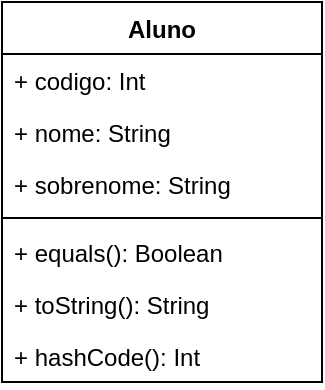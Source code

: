 <mxfile version="13.7.5" type="google"><diagram id="C5RBs43oDa-KdzZeNtuy" name="Page-1"><mxGraphModel dx="1102" dy="482" grid="1" gridSize="10" guides="1" tooltips="1" connect="1" arrows="1" fold="1" page="1" pageScale="1" pageWidth="827" pageHeight="1169" math="0" shadow="0"><root><mxCell id="WIyWlLk6GJQsqaUBKTNV-0"/><mxCell id="WIyWlLk6GJQsqaUBKTNV-1" parent="WIyWlLk6GJQsqaUBKTNV-0"/><mxCell id="T_922s3UGp3L7EfvBjby-0" value="Aluno" style="swimlane;fontStyle=1;align=center;verticalAlign=top;childLayout=stackLayout;horizontal=1;startSize=26;horizontalStack=0;resizeParent=1;resizeParentMax=0;resizeLast=0;collapsible=1;marginBottom=0;" vertex="1" parent="WIyWlLk6GJQsqaUBKTNV-1"><mxGeometry x="10" y="10" width="160" height="190" as="geometry"/></mxCell><mxCell id="T_922s3UGp3L7EfvBjby-5" value="+ codigo: Int" style="text;strokeColor=none;fillColor=none;align=left;verticalAlign=top;spacingLeft=4;spacingRight=4;overflow=hidden;rotatable=0;points=[[0,0.5],[1,0.5]];portConstraint=eastwest;" vertex="1" parent="T_922s3UGp3L7EfvBjby-0"><mxGeometry y="26" width="160" height="26" as="geometry"/></mxCell><mxCell id="T_922s3UGp3L7EfvBjby-1" value="+ nome: String" style="text;strokeColor=none;fillColor=none;align=left;verticalAlign=top;spacingLeft=4;spacingRight=4;overflow=hidden;rotatable=0;points=[[0,0.5],[1,0.5]];portConstraint=eastwest;" vertex="1" parent="T_922s3UGp3L7EfvBjby-0"><mxGeometry y="52" width="160" height="26" as="geometry"/></mxCell><mxCell id="T_922s3UGp3L7EfvBjby-4" value="+ sobrenome: String" style="text;strokeColor=none;fillColor=none;align=left;verticalAlign=top;spacingLeft=4;spacingRight=4;overflow=hidden;rotatable=0;points=[[0,0.5],[1,0.5]];portConstraint=eastwest;" vertex="1" parent="T_922s3UGp3L7EfvBjby-0"><mxGeometry y="78" width="160" height="26" as="geometry"/></mxCell><mxCell id="T_922s3UGp3L7EfvBjby-2" value="" style="line;strokeWidth=1;fillColor=none;align=left;verticalAlign=middle;spacingTop=-1;spacingLeft=3;spacingRight=3;rotatable=0;labelPosition=right;points=[];portConstraint=eastwest;" vertex="1" parent="T_922s3UGp3L7EfvBjby-0"><mxGeometry y="104" width="160" height="8" as="geometry"/></mxCell><mxCell id="T_922s3UGp3L7EfvBjby-3" value="+ equals(): Boolean" style="text;strokeColor=none;fillColor=none;align=left;verticalAlign=top;spacingLeft=4;spacingRight=4;overflow=hidden;rotatable=0;points=[[0,0.5],[1,0.5]];portConstraint=eastwest;" vertex="1" parent="T_922s3UGp3L7EfvBjby-0"><mxGeometry y="112" width="160" height="26" as="geometry"/></mxCell><mxCell id="T_922s3UGp3L7EfvBjby-6" value="+ toString(): String" style="text;strokeColor=none;fillColor=none;align=left;verticalAlign=top;spacingLeft=4;spacingRight=4;overflow=hidden;rotatable=0;points=[[0,0.5],[1,0.5]];portConstraint=eastwest;" vertex="1" parent="T_922s3UGp3L7EfvBjby-0"><mxGeometry y="138" width="160" height="26" as="geometry"/></mxCell><mxCell id="T_922s3UGp3L7EfvBjby-7" value="+ hashCode(): Int" style="text;strokeColor=none;fillColor=none;align=left;verticalAlign=top;spacingLeft=4;spacingRight=4;overflow=hidden;rotatable=0;points=[[0,0.5],[1,0.5]];portConstraint=eastwest;" vertex="1" parent="T_922s3UGp3L7EfvBjby-0"><mxGeometry y="164" width="160" height="26" as="geometry"/></mxCell></root></mxGraphModel></diagram></mxfile>